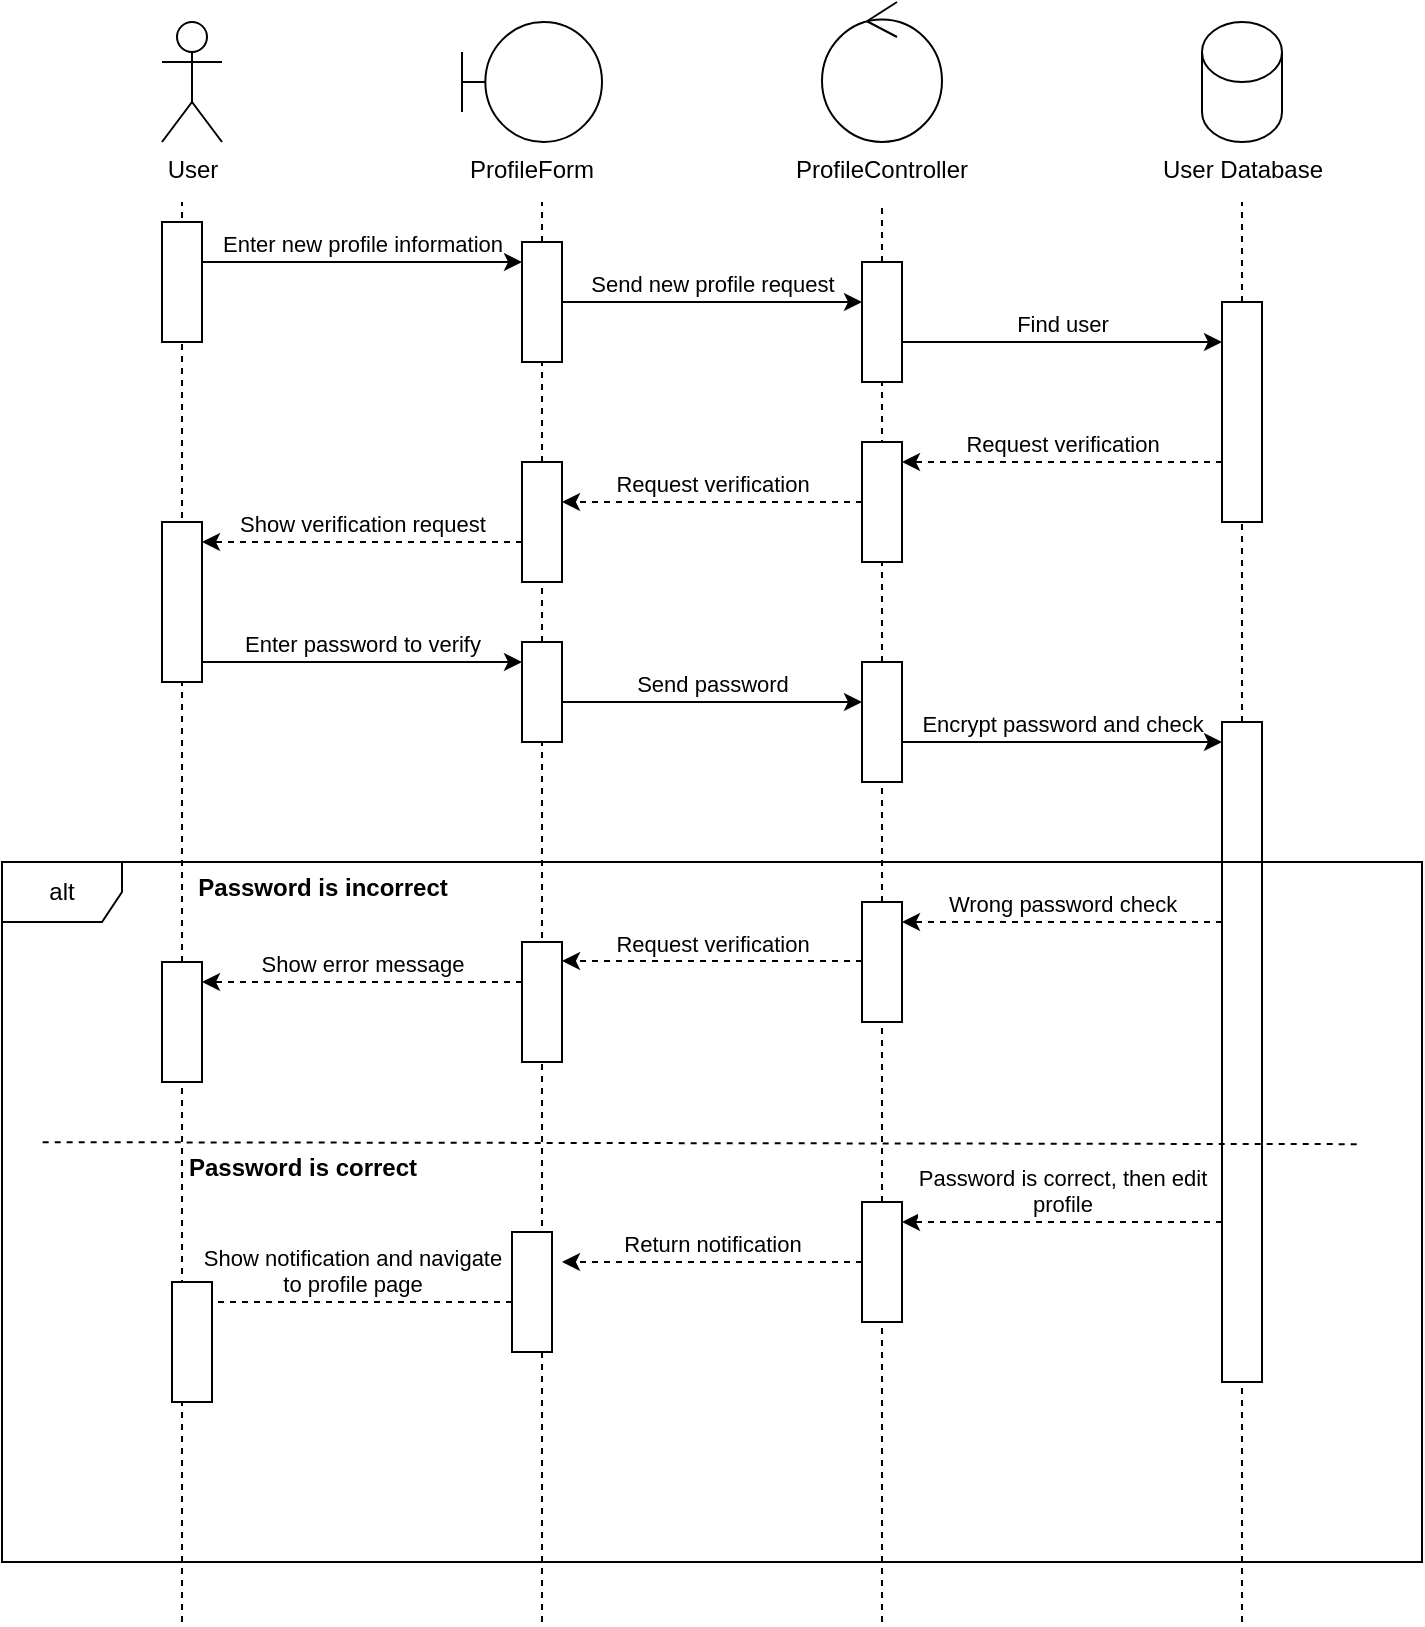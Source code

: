 <mxfile version="26.1.0">
  <diagram name="Page-1" id="pjL-bmAQ-Hi1O2icRPsh">
    <mxGraphModel dx="1852" dy="1346" grid="1" gridSize="10" guides="1" tooltips="1" connect="1" arrows="1" fold="1" page="1" pageScale="1" pageWidth="850" pageHeight="1100" math="0" shadow="0">
      <root>
        <mxCell id="0" />
        <mxCell id="1" parent="0" />
        <mxCell id="CRWfg0r2GRIQuy8C0ufJ-1" value="User" style="shape=umlActor;verticalLabelPosition=bottom;verticalAlign=top;html=1;outlineConnect=0;" vertex="1" parent="1">
          <mxGeometry x="90" y="20" width="30" height="60" as="geometry" />
        </mxCell>
        <mxCell id="CRWfg0r2GRIQuy8C0ufJ-2" value="ProfileForm" style="shape=umlBoundary;whiteSpace=wrap;html=1;verticalAlign=top;fontSize=12;labelPosition=center;verticalLabelPosition=bottom;align=center;" vertex="1" parent="1">
          <mxGeometry x="240" y="20" width="70" height="60" as="geometry" />
        </mxCell>
        <mxCell id="CRWfg0r2GRIQuy8C0ufJ-3" value="ProfileController" style="ellipse;shape=umlControl;whiteSpace=wrap;html=1;labelPosition=center;verticalLabelPosition=bottom;align=center;verticalAlign=top;" vertex="1" parent="1">
          <mxGeometry x="420" y="10" width="60" height="70" as="geometry" />
        </mxCell>
        <mxCell id="CRWfg0r2GRIQuy8C0ufJ-5" value="User Database" style="shape=cylinder3;html=1;boundedLbl=1;backgroundOutline=1;size=15;labelPosition=center;verticalLabelPosition=bottom;align=center;verticalAlign=top;" vertex="1" parent="1">
          <mxGeometry x="610" y="20.0" width="40" height="60" as="geometry" />
        </mxCell>
        <mxCell id="CRWfg0r2GRIQuy8C0ufJ-6" value="" style="endArrow=none;dashed=1;html=1;rounded=0;" edge="1" parent="1">
          <mxGeometry width="50" height="50" relative="1" as="geometry">
            <mxPoint x="100" y="820" as="sourcePoint" />
            <mxPoint x="100" y="110" as="targetPoint" />
          </mxGeometry>
        </mxCell>
        <mxCell id="CRWfg0r2GRIQuy8C0ufJ-7" value="" style="endArrow=none;dashed=1;html=1;rounded=0;" edge="1" parent="1" source="CRWfg0r2GRIQuy8C0ufJ-13">
          <mxGeometry width="50" height="50" relative="1" as="geometry">
            <mxPoint x="280" y="940" as="sourcePoint" />
            <mxPoint x="280" y="110" as="targetPoint" />
          </mxGeometry>
        </mxCell>
        <mxCell id="CRWfg0r2GRIQuy8C0ufJ-8" value="" style="endArrow=none;dashed=1;html=1;rounded=0;" edge="1" parent="1" source="CRWfg0r2GRIQuy8C0ufJ-16">
          <mxGeometry width="50" height="50" relative="1" as="geometry">
            <mxPoint x="450" y="940" as="sourcePoint" />
            <mxPoint x="450" y="110" as="targetPoint" />
          </mxGeometry>
        </mxCell>
        <mxCell id="CRWfg0r2GRIQuy8C0ufJ-9" value="" style="endArrow=none;dashed=1;html=1;rounded=0;" edge="1" parent="1" source="CRWfg0r2GRIQuy8C0ufJ-35">
          <mxGeometry width="50" height="50" relative="1" as="geometry">
            <mxPoint x="630" y="940" as="sourcePoint" />
            <mxPoint x="630" y="110" as="targetPoint" />
          </mxGeometry>
        </mxCell>
        <mxCell id="CRWfg0r2GRIQuy8C0ufJ-10" value="" style="rounded=0;whiteSpace=wrap;html=1;" vertex="1" parent="1">
          <mxGeometry x="90" y="120" width="20" height="60" as="geometry" />
        </mxCell>
        <mxCell id="CRWfg0r2GRIQuy8C0ufJ-11" value="Enter new profile information" style="endArrow=classic;html=1;rounded=0;labelPosition=center;verticalLabelPosition=top;align=center;verticalAlign=bottom;" edge="1" parent="1">
          <mxGeometry width="50" height="50" relative="1" as="geometry">
            <mxPoint x="110" y="140" as="sourcePoint" />
            <mxPoint x="270" y="140" as="targetPoint" />
          </mxGeometry>
        </mxCell>
        <mxCell id="CRWfg0r2GRIQuy8C0ufJ-12" value="" style="endArrow=none;dashed=1;html=1;rounded=0;" edge="1" parent="1" source="CRWfg0r2GRIQuy8C0ufJ-27" target="CRWfg0r2GRIQuy8C0ufJ-13">
          <mxGeometry width="50" height="50" relative="1" as="geometry">
            <mxPoint x="280" y="940" as="sourcePoint" />
            <mxPoint x="280" y="110" as="targetPoint" />
          </mxGeometry>
        </mxCell>
        <mxCell id="CRWfg0r2GRIQuy8C0ufJ-13" value="" style="rounded=0;whiteSpace=wrap;html=1;" vertex="1" parent="1">
          <mxGeometry x="270" y="130" width="20" height="60" as="geometry" />
        </mxCell>
        <mxCell id="CRWfg0r2GRIQuy8C0ufJ-14" value="Send new profile request" style="endArrow=classic;html=1;rounded=0;labelPosition=center;verticalLabelPosition=top;align=center;verticalAlign=bottom;" edge="1" parent="1">
          <mxGeometry width="50" height="50" relative="1" as="geometry">
            <mxPoint x="290" y="160" as="sourcePoint" />
            <mxPoint x="440" y="160" as="targetPoint" />
          </mxGeometry>
        </mxCell>
        <mxCell id="CRWfg0r2GRIQuy8C0ufJ-15" value="" style="endArrow=none;dashed=1;html=1;rounded=0;" edge="1" parent="1" source="CRWfg0r2GRIQuy8C0ufJ-31" target="CRWfg0r2GRIQuy8C0ufJ-16">
          <mxGeometry width="50" height="50" relative="1" as="geometry">
            <mxPoint x="450" y="940" as="sourcePoint" />
            <mxPoint x="450" y="110" as="targetPoint" />
          </mxGeometry>
        </mxCell>
        <mxCell id="CRWfg0r2GRIQuy8C0ufJ-16" value="" style="rounded=0;whiteSpace=wrap;html=1;" vertex="1" parent="1">
          <mxGeometry x="440" y="140" width="20" height="60" as="geometry" />
        </mxCell>
        <mxCell id="CRWfg0r2GRIQuy8C0ufJ-18" value="Find user" style="endArrow=classic;html=1;rounded=0;labelPosition=center;verticalLabelPosition=top;align=center;verticalAlign=bottom;" edge="1" parent="1">
          <mxGeometry width="50" height="50" relative="1" as="geometry">
            <mxPoint x="460" y="180" as="sourcePoint" />
            <mxPoint x="620" y="180" as="targetPoint" />
          </mxGeometry>
        </mxCell>
        <mxCell id="CRWfg0r2GRIQuy8C0ufJ-19" value="" style="rounded=0;whiteSpace=wrap;html=1;" vertex="1" parent="1">
          <mxGeometry x="620" y="160" width="20" height="110" as="geometry" />
        </mxCell>
        <mxCell id="CRWfg0r2GRIQuy8C0ufJ-20" value="Request verification" style="endArrow=classic;html=1;rounded=0;dashed=1;labelPosition=center;verticalLabelPosition=top;align=center;verticalAlign=bottom;" edge="1" parent="1">
          <mxGeometry width="50" height="50" relative="1" as="geometry">
            <mxPoint x="620" y="240" as="sourcePoint" />
            <mxPoint x="460" y="240" as="targetPoint" />
          </mxGeometry>
        </mxCell>
        <mxCell id="CRWfg0r2GRIQuy8C0ufJ-21" value="" style="rounded=0;whiteSpace=wrap;html=1;" vertex="1" parent="1">
          <mxGeometry x="440" y="230" width="20" height="60" as="geometry" />
        </mxCell>
        <mxCell id="CRWfg0r2GRIQuy8C0ufJ-22" value="Request verification" style="endArrow=classic;html=1;rounded=0;dashed=1;labelPosition=center;verticalLabelPosition=top;align=center;verticalAlign=bottom;" edge="1" parent="1">
          <mxGeometry width="50" height="50" relative="1" as="geometry">
            <mxPoint x="440" y="260" as="sourcePoint" />
            <mxPoint x="290" y="260" as="targetPoint" />
          </mxGeometry>
        </mxCell>
        <mxCell id="CRWfg0r2GRIQuy8C0ufJ-23" value="" style="rounded=0;whiteSpace=wrap;html=1;" vertex="1" parent="1">
          <mxGeometry x="270" y="240" width="20" height="60" as="geometry" />
        </mxCell>
        <mxCell id="CRWfg0r2GRIQuy8C0ufJ-24" value="Show verification request" style="endArrow=classic;html=1;rounded=0;dashed=1;labelPosition=center;verticalLabelPosition=top;align=center;verticalAlign=bottom;" edge="1" parent="1">
          <mxGeometry width="50" height="50" relative="1" as="geometry">
            <mxPoint x="270" y="280" as="sourcePoint" />
            <mxPoint x="110" y="280" as="targetPoint" />
          </mxGeometry>
        </mxCell>
        <mxCell id="CRWfg0r2GRIQuy8C0ufJ-25" value="" style="rounded=0;whiteSpace=wrap;html=1;" vertex="1" parent="1">
          <mxGeometry x="90" y="270" width="20" height="80" as="geometry" />
        </mxCell>
        <mxCell id="CRWfg0r2GRIQuy8C0ufJ-26" value="Enter password to verify" style="endArrow=classic;html=1;rounded=0;labelPosition=center;verticalLabelPosition=top;align=center;verticalAlign=bottom;" edge="1" parent="1">
          <mxGeometry width="50" height="50" relative="1" as="geometry">
            <mxPoint x="110" y="340" as="sourcePoint" />
            <mxPoint x="270" y="340" as="targetPoint" />
          </mxGeometry>
        </mxCell>
        <mxCell id="CRWfg0r2GRIQuy8C0ufJ-28" value="" style="endArrow=none;dashed=1;html=1;rounded=0;" edge="1" parent="1" target="CRWfg0r2GRIQuy8C0ufJ-27">
          <mxGeometry width="50" height="50" relative="1" as="geometry">
            <mxPoint x="280" y="820" as="sourcePoint" />
            <mxPoint x="280" y="190" as="targetPoint" />
          </mxGeometry>
        </mxCell>
        <mxCell id="CRWfg0r2GRIQuy8C0ufJ-27" value="" style="rounded=0;whiteSpace=wrap;html=1;" vertex="1" parent="1">
          <mxGeometry x="270" y="330" width="20" height="50" as="geometry" />
        </mxCell>
        <mxCell id="CRWfg0r2GRIQuy8C0ufJ-29" value="Send password" style="endArrow=classic;html=1;rounded=0;labelPosition=center;verticalLabelPosition=top;align=center;verticalAlign=bottom;" edge="1" parent="1">
          <mxGeometry width="50" height="50" relative="1" as="geometry">
            <mxPoint x="290" y="360" as="sourcePoint" />
            <mxPoint x="440" y="360" as="targetPoint" />
          </mxGeometry>
        </mxCell>
        <mxCell id="CRWfg0r2GRIQuy8C0ufJ-30" value="" style="endArrow=none;dashed=1;html=1;rounded=0;" edge="1" parent="1" target="CRWfg0r2GRIQuy8C0ufJ-31">
          <mxGeometry width="50" height="50" relative="1" as="geometry">
            <mxPoint x="450" y="820" as="sourcePoint" />
            <mxPoint x="450" y="200" as="targetPoint" />
          </mxGeometry>
        </mxCell>
        <mxCell id="CRWfg0r2GRIQuy8C0ufJ-31" value="" style="rounded=0;whiteSpace=wrap;html=1;" vertex="1" parent="1">
          <mxGeometry x="440" y="340" width="20" height="60" as="geometry" />
        </mxCell>
        <mxCell id="CRWfg0r2GRIQuy8C0ufJ-33" value="Encrypt password and check" style="endArrow=classic;html=1;rounded=0;labelPosition=center;verticalLabelPosition=top;align=center;verticalAlign=bottom;" edge="1" parent="1">
          <mxGeometry width="50" height="50" relative="1" as="geometry">
            <mxPoint x="460" y="380" as="sourcePoint" />
            <mxPoint x="620" y="380" as="targetPoint" />
          </mxGeometry>
        </mxCell>
        <mxCell id="CRWfg0r2GRIQuy8C0ufJ-34" value="" style="endArrow=none;dashed=1;html=1;rounded=0;" edge="1" parent="1" target="CRWfg0r2GRIQuy8C0ufJ-35">
          <mxGeometry width="50" height="50" relative="1" as="geometry">
            <mxPoint x="630" y="820" as="sourcePoint" />
            <mxPoint x="630" y="110" as="targetPoint" />
          </mxGeometry>
        </mxCell>
        <mxCell id="CRWfg0r2GRIQuy8C0ufJ-35" value="" style="rounded=0;whiteSpace=wrap;html=1;" vertex="1" parent="1">
          <mxGeometry x="620" y="370" width="20" height="330" as="geometry" />
        </mxCell>
        <mxCell id="CRWfg0r2GRIQuy8C0ufJ-36" value="alt" style="shape=umlFrame;whiteSpace=wrap;html=1;pointerEvents=0;" vertex="1" parent="1">
          <mxGeometry x="10" y="440" width="710" height="350" as="geometry" />
        </mxCell>
        <mxCell id="CRWfg0r2GRIQuy8C0ufJ-38" value="Wrong password check" style="endArrow=classic;html=1;rounded=0;dashed=1;labelPosition=center;verticalLabelPosition=top;align=center;verticalAlign=bottom;" edge="1" parent="1">
          <mxGeometry width="50" height="50" relative="1" as="geometry">
            <mxPoint x="620" y="470" as="sourcePoint" />
            <mxPoint x="460" y="470" as="targetPoint" />
          </mxGeometry>
        </mxCell>
        <mxCell id="CRWfg0r2GRIQuy8C0ufJ-39" value="" style="rounded=0;whiteSpace=wrap;html=1;" vertex="1" parent="1">
          <mxGeometry x="440" y="460" width="20" height="60" as="geometry" />
        </mxCell>
        <mxCell id="CRWfg0r2GRIQuy8C0ufJ-41" value="Request verification" style="endArrow=classic;html=1;rounded=0;dashed=1;labelPosition=center;verticalLabelPosition=top;align=center;verticalAlign=bottom;" edge="1" parent="1">
          <mxGeometry width="50" height="50" relative="1" as="geometry">
            <mxPoint x="440" y="489.5" as="sourcePoint" />
            <mxPoint x="290" y="489.5" as="targetPoint" />
          </mxGeometry>
        </mxCell>
        <mxCell id="CRWfg0r2GRIQuy8C0ufJ-42" value="" style="rounded=0;whiteSpace=wrap;html=1;" vertex="1" parent="1">
          <mxGeometry x="270" y="480" width="20" height="60" as="geometry" />
        </mxCell>
        <mxCell id="CRWfg0r2GRIQuy8C0ufJ-43" value="Show error message" style="endArrow=classic;html=1;rounded=0;dashed=1;labelPosition=center;verticalLabelPosition=top;align=center;verticalAlign=bottom;" edge="1" parent="1">
          <mxGeometry width="50" height="50" relative="1" as="geometry">
            <mxPoint x="270" y="500" as="sourcePoint" />
            <mxPoint x="110" y="500" as="targetPoint" />
            <mxPoint as="offset" />
          </mxGeometry>
        </mxCell>
        <mxCell id="CRWfg0r2GRIQuy8C0ufJ-44" value="" style="rounded=0;whiteSpace=wrap;html=1;" vertex="1" parent="1">
          <mxGeometry x="90" y="490" width="20" height="60" as="geometry" />
        </mxCell>
        <mxCell id="CRWfg0r2GRIQuy8C0ufJ-45" value="" style="endArrow=none;dashed=1;html=1;rounded=0;fontFamily=Helvetica;fontSize=12;fontColor=default;exitX=0.001;exitY=0.224;exitDx=0;exitDy=0;exitPerimeter=0;" edge="1" parent="1">
          <mxGeometry width="50" height="50" relative="1" as="geometry">
            <mxPoint x="30.34" y="580.08" as="sourcePoint" />
            <mxPoint x="687.34" y="581.08" as="targetPoint" />
          </mxGeometry>
        </mxCell>
        <mxCell id="CRWfg0r2GRIQuy8C0ufJ-46" value="Password is correct, then edit&lt;div&gt;profile&lt;/div&gt;" style="endArrow=classic;html=1;rounded=0;dashed=1;labelPosition=center;verticalLabelPosition=top;align=center;verticalAlign=bottom;" edge="1" parent="1">
          <mxGeometry width="50" height="50" relative="1" as="geometry">
            <mxPoint x="620" y="620" as="sourcePoint" />
            <mxPoint x="460" y="620" as="targetPoint" />
          </mxGeometry>
        </mxCell>
        <mxCell id="CRWfg0r2GRIQuy8C0ufJ-47" value="" style="rounded=0;whiteSpace=wrap;html=1;" vertex="1" parent="1">
          <mxGeometry x="440" y="610" width="20" height="60" as="geometry" />
        </mxCell>
        <mxCell id="CRWfg0r2GRIQuy8C0ufJ-48" value="Return notification" style="endArrow=classic;html=1;rounded=0;dashed=1;labelPosition=center;verticalLabelPosition=top;align=center;verticalAlign=bottom;" edge="1" parent="1">
          <mxGeometry width="50" height="50" relative="1" as="geometry">
            <mxPoint x="440" y="640" as="sourcePoint" />
            <mxPoint x="290" y="640" as="targetPoint" />
          </mxGeometry>
        </mxCell>
        <mxCell id="CRWfg0r2GRIQuy8C0ufJ-49" value="" style="rounded=0;whiteSpace=wrap;html=1;" vertex="1" parent="1">
          <mxGeometry x="265" y="625" width="20" height="60" as="geometry" />
        </mxCell>
        <mxCell id="CRWfg0r2GRIQuy8C0ufJ-50" value="Show notification and navigate&lt;div&gt;to profile page&lt;/div&gt;" style="endArrow=classic;html=1;rounded=0;dashed=1;labelPosition=center;verticalLabelPosition=top;align=center;verticalAlign=bottom;" edge="1" parent="1">
          <mxGeometry width="50" height="50" relative="1" as="geometry">
            <mxPoint x="265" y="660" as="sourcePoint" />
            <mxPoint x="105" y="660" as="targetPoint" />
          </mxGeometry>
        </mxCell>
        <mxCell id="CRWfg0r2GRIQuy8C0ufJ-51" value="" style="rounded=0;whiteSpace=wrap;html=1;" vertex="1" parent="1">
          <mxGeometry x="95" y="650" width="20" height="60" as="geometry" />
        </mxCell>
        <mxCell id="CRWfg0r2GRIQuy8C0ufJ-52" value="Password is incorrect" style="text;align=center;fontStyle=1;verticalAlign=middle;spacingLeft=3;spacingRight=3;strokeColor=none;rotatable=0;points=[[0,0.5],[1,0.5]];portConstraint=eastwest;html=1;" vertex="1" parent="1">
          <mxGeometry x="130" y="440" width="80" height="26" as="geometry" />
        </mxCell>
        <mxCell id="CRWfg0r2GRIQuy8C0ufJ-53" value="Password is correct" style="text;align=center;fontStyle=1;verticalAlign=middle;spacingLeft=3;spacingRight=3;strokeColor=none;rotatable=0;points=[[0,0.5],[1,0.5]];portConstraint=eastwest;html=1;" vertex="1" parent="1">
          <mxGeometry x="120" y="580" width="80" height="26" as="geometry" />
        </mxCell>
      </root>
    </mxGraphModel>
  </diagram>
</mxfile>
